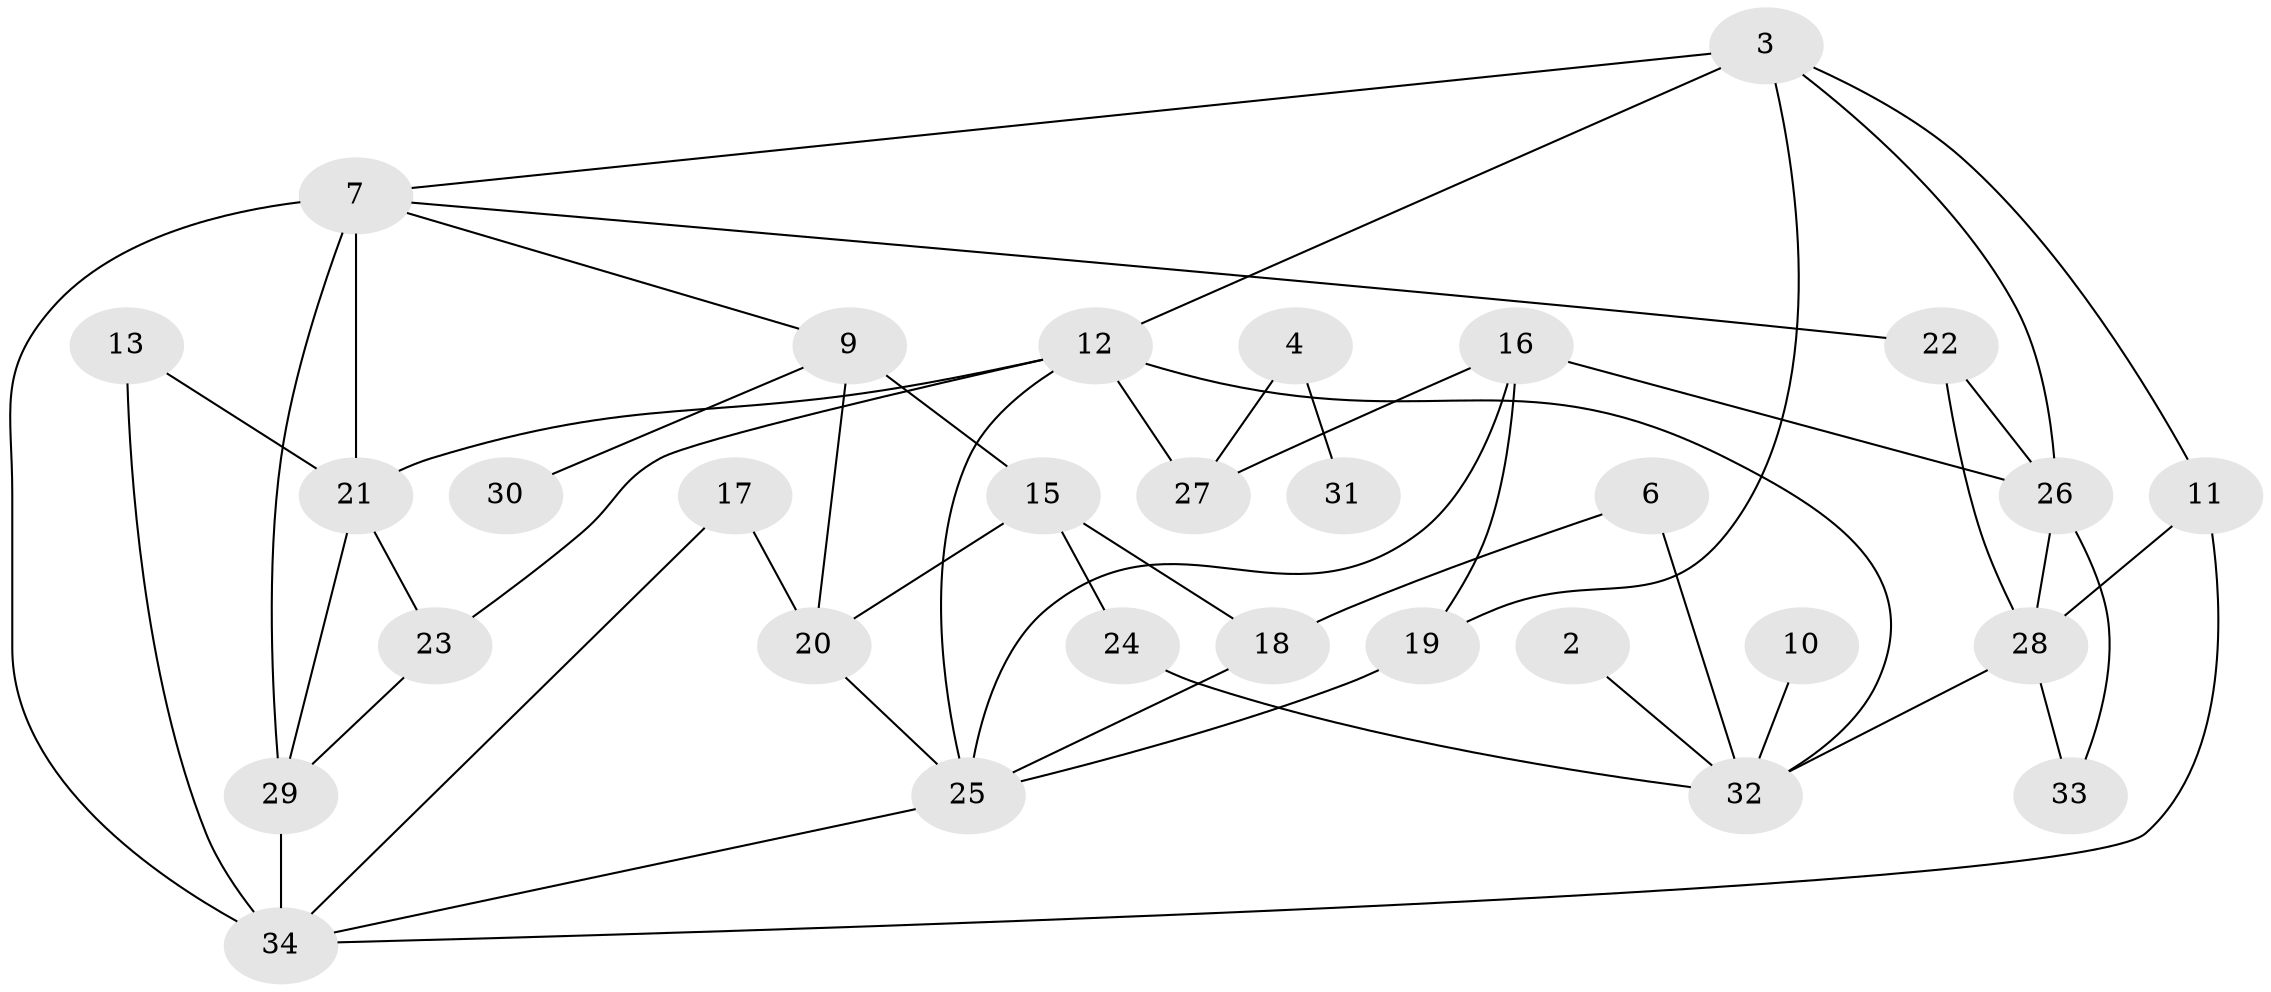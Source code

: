 // original degree distribution, {1: 0.15942028985507245, 2: 0.2463768115942029, 5: 0.13043478260869565, 0: 0.07246376811594203, 3: 0.2028985507246377, 4: 0.15942028985507245, 6: 0.028985507246376812}
// Generated by graph-tools (version 1.1) at 2025/00/03/09/25 03:00:46]
// undirected, 30 vertices, 52 edges
graph export_dot {
graph [start="1"]
  node [color=gray90,style=filled];
  2;
  3;
  4;
  6;
  7;
  9;
  10;
  11;
  12;
  13;
  15;
  16;
  17;
  18;
  19;
  20;
  21;
  22;
  23;
  24;
  25;
  26;
  27;
  28;
  29;
  30;
  31;
  32;
  33;
  34;
  2 -- 32 [weight=2.0];
  3 -- 7 [weight=1.0];
  3 -- 11 [weight=1.0];
  3 -- 12 [weight=1.0];
  3 -- 19 [weight=1.0];
  3 -- 26 [weight=1.0];
  4 -- 27 [weight=1.0];
  4 -- 31 [weight=1.0];
  6 -- 18 [weight=1.0];
  6 -- 32 [weight=1.0];
  7 -- 9 [weight=1.0];
  7 -- 21 [weight=1.0];
  7 -- 22 [weight=1.0];
  7 -- 29 [weight=2.0];
  7 -- 34 [weight=1.0];
  9 -- 15 [weight=1.0];
  9 -- 20 [weight=2.0];
  9 -- 30 [weight=1.0];
  10 -- 32 [weight=2.0];
  11 -- 28 [weight=1.0];
  11 -- 34 [weight=1.0];
  12 -- 21 [weight=1.0];
  12 -- 23 [weight=1.0];
  12 -- 25 [weight=1.0];
  12 -- 27 [weight=1.0];
  12 -- 32 [weight=1.0];
  13 -- 21 [weight=1.0];
  13 -- 34 [weight=2.0];
  15 -- 18 [weight=1.0];
  15 -- 20 [weight=2.0];
  15 -- 24 [weight=1.0];
  16 -- 19 [weight=1.0];
  16 -- 25 [weight=1.0];
  16 -- 26 [weight=1.0];
  16 -- 27 [weight=1.0];
  17 -- 20 [weight=1.0];
  17 -- 34 [weight=1.0];
  18 -- 25 [weight=1.0];
  19 -- 25 [weight=2.0];
  20 -- 25 [weight=2.0];
  21 -- 23 [weight=1.0];
  21 -- 29 [weight=1.0];
  22 -- 26 [weight=1.0];
  22 -- 28 [weight=1.0];
  23 -- 29 [weight=1.0];
  24 -- 32 [weight=1.0];
  25 -- 34 [weight=1.0];
  26 -- 28 [weight=1.0];
  26 -- 33 [weight=1.0];
  28 -- 32 [weight=1.0];
  28 -- 33 [weight=1.0];
  29 -- 34 [weight=1.0];
}

